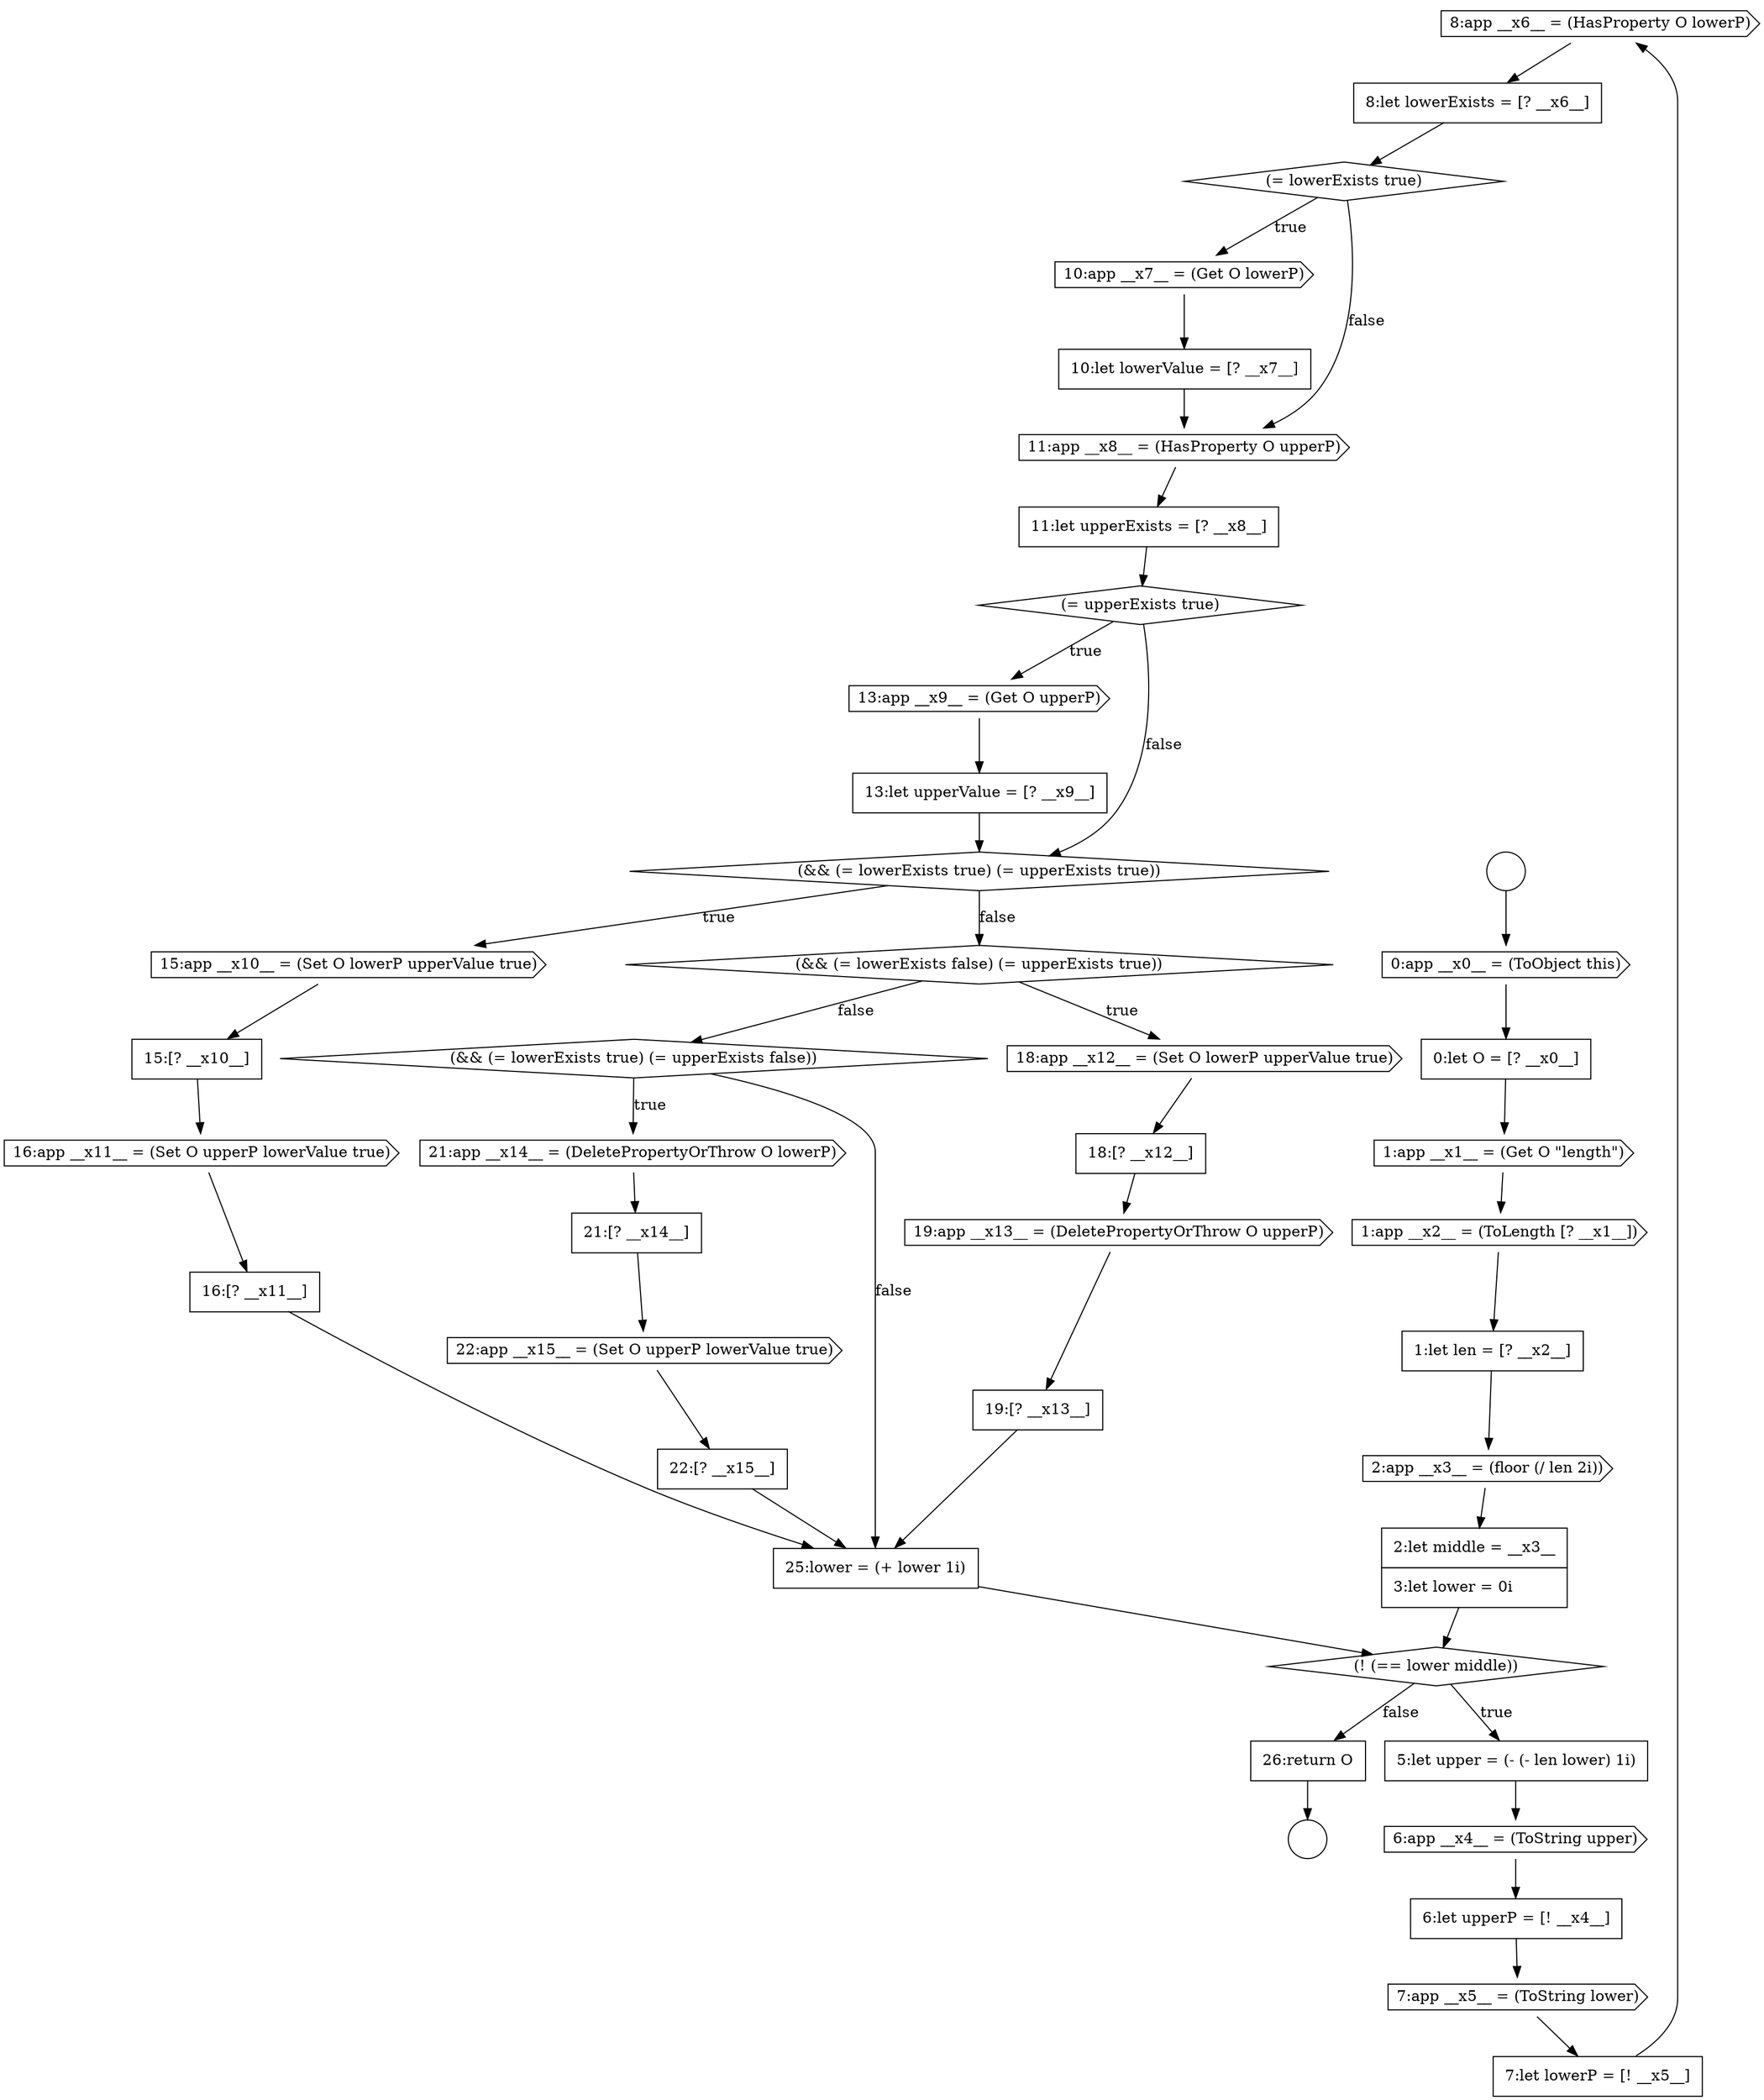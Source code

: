 digraph {
  node15380 [shape=cds, label=<<font color="black">8:app __x6__ = (HasProperty O lowerP)</font>> color="black" fillcolor="white" style=filled]
  node15384 [shape=none, margin=0, label=<<font color="black">
    <table border="0" cellborder="1" cellspacing="0" cellpadding="10">
      <tr><td align="left">10:let lowerValue = [? __x7__]</td></tr>
    </table>
  </font>> color="black" fillcolor="white" style=filled]
  node15403 [shape=cds, label=<<font color="black">22:app __x15__ = (Set O upperP lowerValue true)</font>> color="black" fillcolor="white" style=filled]
  node15398 [shape=cds, label=<<font color="black">19:app __x13__ = (DeletePropertyOrThrow O upperP)</font>> color="black" fillcolor="white" style=filled]
  node15365 [shape=circle label=" " color="black" fillcolor="white" style=filled]
  node15373 [shape=none, margin=0, label=<<font color="black">
    <table border="0" cellborder="1" cellspacing="0" cellpadding="10">
      <tr><td align="left">2:let middle = __x3__</td></tr>
      <tr><td align="left">3:let lower = 0i</td></tr>
    </table>
  </font>> color="black" fillcolor="white" style=filled]
  node15388 [shape=cds, label=<<font color="black">13:app __x9__ = (Get O upperP)</font>> color="black" fillcolor="white" style=filled]
  node15395 [shape=diamond, label=<<font color="black">(&amp;&amp; (= lowerExists false) (= upperExists true))</font>> color="black" fillcolor="white" style=filled]
  node15405 [shape=none, margin=0, label=<<font color="black">
    <table border="0" cellborder="1" cellspacing="0" cellpadding="10">
      <tr><td align="left">25:lower = (+ lower 1i)</td></tr>
    </table>
  </font>> color="black" fillcolor="white" style=filled]
  node15375 [shape=none, margin=0, label=<<font color="black">
    <table border="0" cellborder="1" cellspacing="0" cellpadding="10">
      <tr><td align="left">5:let upper = (- (- len lower) 1i)</td></tr>
    </table>
  </font>> color="black" fillcolor="white" style=filled]
  node15397 [shape=none, margin=0, label=<<font color="black">
    <table border="0" cellborder="1" cellspacing="0" cellpadding="10">
      <tr><td align="left">18:[? __x12__]</td></tr>
    </table>
  </font>> color="black" fillcolor="white" style=filled]
  node15404 [shape=none, margin=0, label=<<font color="black">
    <table border="0" cellborder="1" cellspacing="0" cellpadding="10">
      <tr><td align="left">22:[? __x15__]</td></tr>
    </table>
  </font>> color="black" fillcolor="white" style=filled]
  node15371 [shape=none, margin=0, label=<<font color="black">
    <table border="0" cellborder="1" cellspacing="0" cellpadding="10">
      <tr><td align="left">1:let len = [? __x2__]</td></tr>
    </table>
  </font>> color="black" fillcolor="white" style=filled]
  node15393 [shape=cds, label=<<font color="black">16:app __x11__ = (Set O upperP lowerValue true)</font>> color="black" fillcolor="white" style=filled]
  node15376 [shape=cds, label=<<font color="black">6:app __x4__ = (ToString upper)</font>> color="black" fillcolor="white" style=filled]
  node15387 [shape=diamond, label=<<font color="black">(= upperExists true)</font>> color="black" fillcolor="white" style=filled]
  node15372 [shape=cds, label=<<font color="black">2:app __x3__ = (floor (/ len 2i))</font>> color="black" fillcolor="white" style=filled]
  node15394 [shape=none, margin=0, label=<<font color="black">
    <table border="0" cellborder="1" cellspacing="0" cellpadding="10">
      <tr><td align="left">16:[? __x11__]</td></tr>
    </table>
  </font>> color="black" fillcolor="white" style=filled]
  node15402 [shape=none, margin=0, label=<<font color="black">
    <table border="0" cellborder="1" cellspacing="0" cellpadding="10">
      <tr><td align="left">21:[? __x14__]</td></tr>
    </table>
  </font>> color="black" fillcolor="white" style=filled]
  node15379 [shape=none, margin=0, label=<<font color="black">
    <table border="0" cellborder="1" cellspacing="0" cellpadding="10">
      <tr><td align="left">7:let lowerP = [! __x5__]</td></tr>
    </table>
  </font>> color="black" fillcolor="white" style=filled]
  node15392 [shape=none, margin=0, label=<<font color="black">
    <table border="0" cellborder="1" cellspacing="0" cellpadding="10">
      <tr><td align="left">15:[? __x10__]</td></tr>
    </table>
  </font>> color="black" fillcolor="white" style=filled]
  node15383 [shape=cds, label=<<font color="black">10:app __x7__ = (Get O lowerP)</font>> color="black" fillcolor="white" style=filled]
  node15368 [shape=none, margin=0, label=<<font color="black">
    <table border="0" cellborder="1" cellspacing="0" cellpadding="10">
      <tr><td align="left">0:let O = [? __x0__]</td></tr>
    </table>
  </font>> color="black" fillcolor="white" style=filled]
  node15369 [shape=cds, label=<<font color="black">1:app __x1__ = (Get O &quot;length&quot;)</font>> color="black" fillcolor="white" style=filled]
  node15374 [shape=diamond, label=<<font color="black">(! (== lower middle))</font>> color="black" fillcolor="white" style=filled]
  node15399 [shape=none, margin=0, label=<<font color="black">
    <table border="0" cellborder="1" cellspacing="0" cellpadding="10">
      <tr><td align="left">19:[? __x13__]</td></tr>
    </table>
  </font>> color="black" fillcolor="white" style=filled]
  node15391 [shape=cds, label=<<font color="black">15:app __x10__ = (Set O lowerP upperValue true)</font>> color="black" fillcolor="white" style=filled]
  node15382 [shape=diamond, label=<<font color="black">(= lowerExists true)</font>> color="black" fillcolor="white" style=filled]
  node15367 [shape=cds, label=<<font color="black">0:app __x0__ = (ToObject this)</font>> color="black" fillcolor="white" style=filled]
  node15406 [shape=none, margin=0, label=<<font color="black">
    <table border="0" cellborder="1" cellspacing="0" cellpadding="10">
      <tr><td align="left">26:return O</td></tr>
    </table>
  </font>> color="black" fillcolor="white" style=filled]
  node15401 [shape=cds, label=<<font color="black">21:app __x14__ = (DeletePropertyOrThrow O lowerP)</font>> color="black" fillcolor="white" style=filled]
  node15389 [shape=none, margin=0, label=<<font color="black">
    <table border="0" cellborder="1" cellspacing="0" cellpadding="10">
      <tr><td align="left">13:let upperValue = [? __x9__]</td></tr>
    </table>
  </font>> color="black" fillcolor="white" style=filled]
  node15378 [shape=cds, label=<<font color="black">7:app __x5__ = (ToString lower)</font>> color="black" fillcolor="white" style=filled]
  node15385 [shape=cds, label=<<font color="black">11:app __x8__ = (HasProperty O upperP)</font>> color="black" fillcolor="white" style=filled]
  node15400 [shape=diamond, label=<<font color="black">(&amp;&amp; (= lowerExists true) (= upperExists false))</font>> color="black" fillcolor="white" style=filled]
  node15390 [shape=diamond, label=<<font color="black">(&amp;&amp; (= lowerExists true) (= upperExists true))</font>> color="black" fillcolor="white" style=filled]
  node15396 [shape=cds, label=<<font color="black">18:app __x12__ = (Set O lowerP upperValue true)</font>> color="black" fillcolor="white" style=filled]
  node15370 [shape=cds, label=<<font color="black">1:app __x2__ = (ToLength [? __x1__])</font>> color="black" fillcolor="white" style=filled]
  node15377 [shape=none, margin=0, label=<<font color="black">
    <table border="0" cellborder="1" cellspacing="0" cellpadding="10">
      <tr><td align="left">6:let upperP = [! __x4__]</td></tr>
    </table>
  </font>> color="black" fillcolor="white" style=filled]
  node15366 [shape=circle label=" " color="black" fillcolor="white" style=filled]
  node15381 [shape=none, margin=0, label=<<font color="black">
    <table border="0" cellborder="1" cellspacing="0" cellpadding="10">
      <tr><td align="left">8:let lowerExists = [? __x6__]</td></tr>
    </table>
  </font>> color="black" fillcolor="white" style=filled]
  node15386 [shape=none, margin=0, label=<<font color="black">
    <table border="0" cellborder="1" cellspacing="0" cellpadding="10">
      <tr><td align="left">11:let upperExists = [? __x8__]</td></tr>
    </table>
  </font>> color="black" fillcolor="white" style=filled]
  node15393 -> node15394 [ color="black"]
  node15401 -> node15402 [ color="black"]
  node15395 -> node15396 [label=<<font color="black">true</font>> color="black"]
  node15395 -> node15400 [label=<<font color="black">false</font>> color="black"]
  node15371 -> node15372 [ color="black"]
  node15392 -> node15393 [ color="black"]
  node15382 -> node15383 [label=<<font color="black">true</font>> color="black"]
  node15382 -> node15385 [label=<<font color="black">false</font>> color="black"]
  node15406 -> node15366 [ color="black"]
  node15369 -> node15370 [ color="black"]
  node15368 -> node15369 [ color="black"]
  node15367 -> node15368 [ color="black"]
  node15365 -> node15367 [ color="black"]
  node15372 -> node15373 [ color="black"]
  node15375 -> node15376 [ color="black"]
  node15384 -> node15385 [ color="black"]
  node15378 -> node15379 [ color="black"]
  node15385 -> node15386 [ color="black"]
  node15391 -> node15392 [ color="black"]
  node15379 -> node15380 [ color="black"]
  node15396 -> node15397 [ color="black"]
  node15387 -> node15388 [label=<<font color="black">true</font>> color="black"]
  node15387 -> node15390 [label=<<font color="black">false</font>> color="black"]
  node15404 -> node15405 [ color="black"]
  node15373 -> node15374 [ color="black"]
  node15370 -> node15371 [ color="black"]
  node15400 -> node15401 [label=<<font color="black">true</font>> color="black"]
  node15400 -> node15405 [label=<<font color="black">false</font>> color="black"]
  node15402 -> node15403 [ color="black"]
  node15376 -> node15377 [ color="black"]
  node15381 -> node15382 [ color="black"]
  node15383 -> node15384 [ color="black"]
  node15386 -> node15387 [ color="black"]
  node15377 -> node15378 [ color="black"]
  node15399 -> node15405 [ color="black"]
  node15403 -> node15404 [ color="black"]
  node15374 -> node15375 [label=<<font color="black">true</font>> color="black"]
  node15374 -> node15406 [label=<<font color="black">false</font>> color="black"]
  node15398 -> node15399 [ color="black"]
  node15397 -> node15398 [ color="black"]
  node15394 -> node15405 [ color="black"]
  node15389 -> node15390 [ color="black"]
  node15390 -> node15391 [label=<<font color="black">true</font>> color="black"]
  node15390 -> node15395 [label=<<font color="black">false</font>> color="black"]
  node15405 -> node15374 [ color="black"]
  node15380 -> node15381 [ color="black"]
  node15388 -> node15389 [ color="black"]
}

